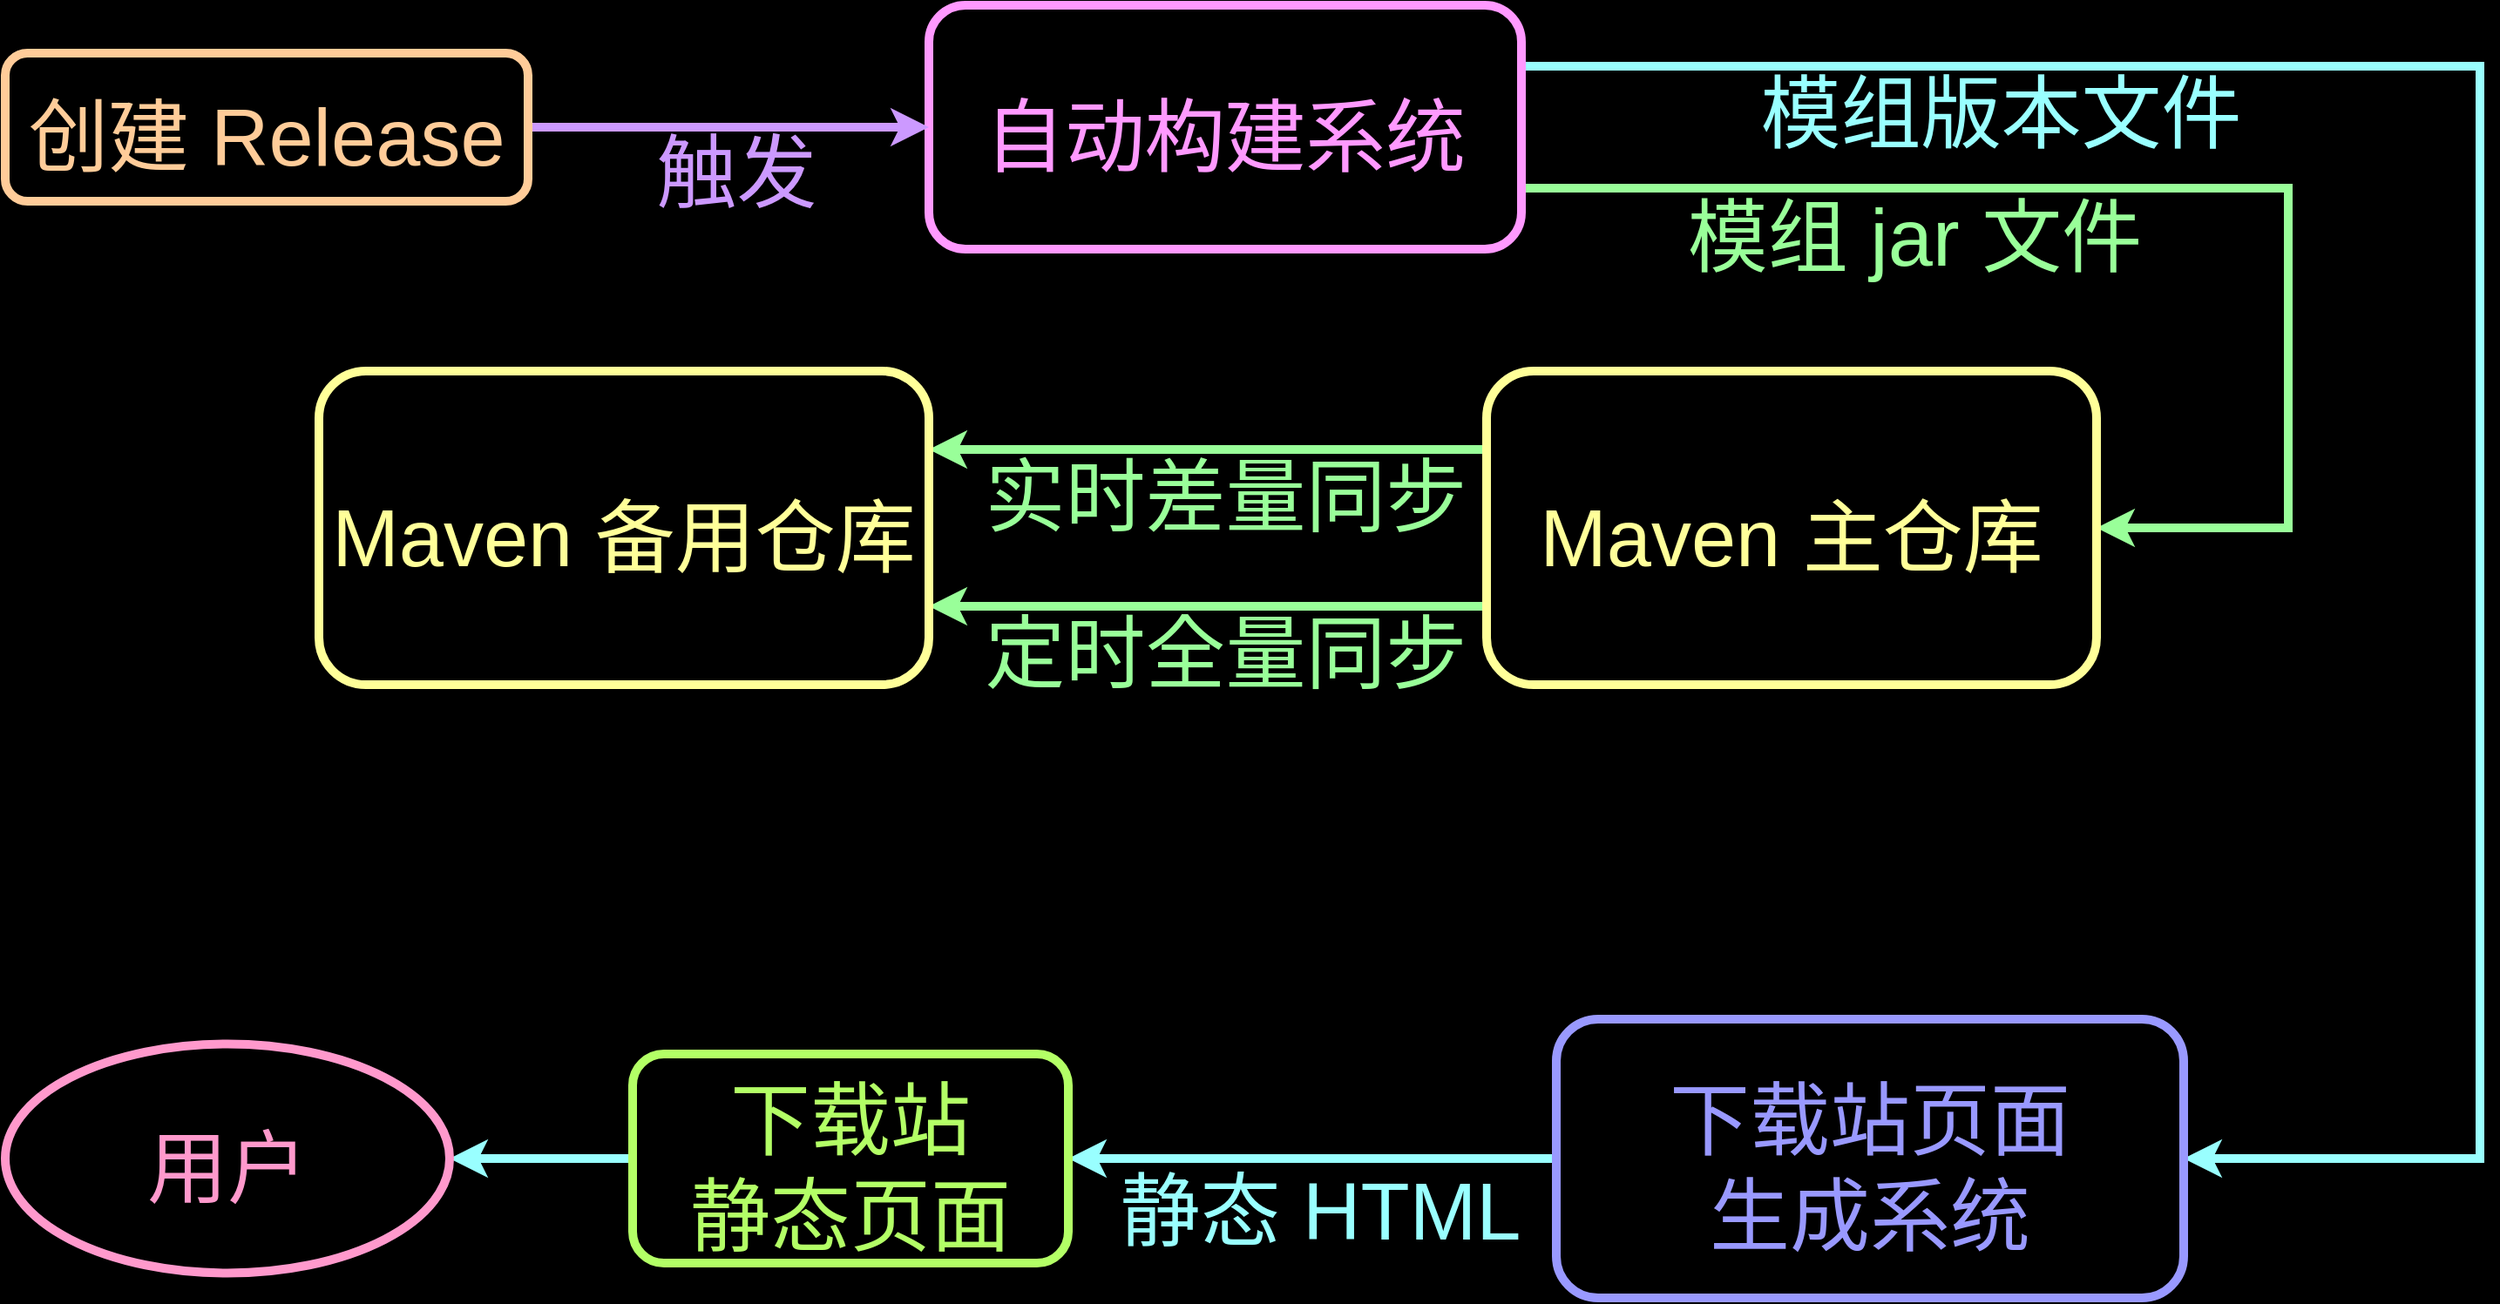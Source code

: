 <mxfile version="20.3.0" type="device"><diagram id="3iVFzmMbeHJT6zCssxDc" name="第 1 页"><mxGraphModel dx="1673" dy="1029" grid="1" gridSize="10" guides="1" tooltips="1" connect="1" arrows="1" fold="1" page="1" pageScale="1" pageWidth="1450" pageHeight="750" background="#000000" math="0" shadow="0"><root><mxCell id="0"/><mxCell id="1" parent="0"/><mxCell id="7eHkR4PWkxzgJ80OmWCD-9" value="" style="edgeStyle=orthogonalEdgeStyle;rounded=0;orthogonalLoop=1;jettySize=auto;exitX=1;exitY=0.75;exitDx=0;exitDy=0;strokeColor=#99FF99;strokeWidth=5;fontSize=46;fontColor=#FFFFFF;entryX=1;entryY=0.5;entryDx=0;entryDy=0;" parent="1" source="7eHkR4PWkxzgJ80OmWCD-2" target="7eHkR4PWkxzgJ80OmWCD-7" edge="1"><mxGeometry relative="1" as="geometry"><mxPoint x="1135" y="344" as="targetPoint"/><Array as="points"><mxPoint x="1325" y="109"/><mxPoint x="1325" y="304"/></Array></mxGeometry></mxCell><mxCell id="7eHkR4PWkxzgJ80OmWCD-10" value="模组 jar 文件" style="edgeLabel;align=center;verticalAlign=middle;resizable=0;points=[];fontSize=46;fontColor=#99FF99;labelBackgroundColor=none;" parent="7eHkR4PWkxzgJ80OmWCD-9" vertex="1" connectable="0"><mxGeometry x="0.073" y="4" relative="1" as="geometry"><mxPoint x="-174" y="26" as="offset"/></mxGeometry></mxCell><mxCell id="7eHkR4PWkxzgJ80OmWCD-26" value="" style="edgeStyle=orthogonalEdgeStyle;rounded=0;orthogonalLoop=1;jettySize=auto;exitX=1;exitY=0.25;exitDx=0;exitDy=0;entryX=1;entryY=0.5;entryDx=0;entryDy=0;strokeColor=#99FFFF;strokeWidth=5;fontSize=46;fontColor=#FF99CC;" parent="1" source="7eHkR4PWkxzgJ80OmWCD-2" target="7eHkR4PWkxzgJ80OmWCD-21" edge="1"><mxGeometry relative="1" as="geometry"><Array as="points"><mxPoint x="1435" y="39"/><mxPoint x="1435" y="666"/></Array></mxGeometry></mxCell><mxCell id="7eHkR4PWkxzgJ80OmWCD-27" value="模组版本文件" style="edgeLabel;align=center;verticalAlign=middle;resizable=0;points=[];fontSize=46;fontColor=#99FFFF;labelBackgroundColor=none;" parent="7eHkR4PWkxzgJ80OmWCD-26" vertex="1" connectable="0"><mxGeometry x="-0.547" relative="1" as="geometry"><mxPoint x="-30" y="21" as="offset"/></mxGeometry></mxCell><mxCell id="7eHkR4PWkxzgJ80OmWCD-2" value="自动构建系统" style="rounded=1;fillColor=none;strokeColor=#FF99FF;strokeWidth=5;fontColor=#FF99FF;fontSize=46;" parent="1" vertex="1"><mxGeometry x="545" y="4" width="340" height="140" as="geometry"/></mxCell><mxCell id="7eHkR4PWkxzgJ80OmWCD-4" value="" style="edgeStyle=orthogonalEdgeStyle;rounded=0;orthogonalLoop=1;jettySize=auto;exitX=1;exitY=0.5;exitDx=0;exitDy=0;entryX=0;entryY=0.5;entryDx=0;entryDy=0;fontSize=46;fontColor=#CC99FF;strokeColor=#CC99FF;strokeWidth=5;" parent="1" source="7eHkR4PWkxzgJ80OmWCD-6" target="7eHkR4PWkxzgJ80OmWCD-2" edge="1"><mxGeometry relative="1" as="geometry"><mxPoint x="275.0" y="114" as="sourcePoint"/></mxGeometry></mxCell><mxCell id="7eHkR4PWkxzgJ80OmWCD-5" value="触发" style="edgeLabel;align=center;verticalAlign=middle;resizable=0;points=[];fontSize=46;fontColor=#CC99FF;labelBackgroundColor=none;" parent="7eHkR4PWkxzgJ80OmWCD-4" vertex="1" connectable="0"><mxGeometry x="0.229" y="-1" relative="1" as="geometry"><mxPoint x="-22" y="19" as="offset"/></mxGeometry></mxCell><mxCell id="7eHkR4PWkxzgJ80OmWCD-6" value="创建 Release" style="rounded=1;labelBackgroundColor=none;strokeColor=#FFCC99;strokeWidth=5;fontSize=46;fontColor=#FFCC99;fillColor=none;" parent="1" vertex="1"><mxGeometry x="15" y="31.5" width="300" height="85" as="geometry"/></mxCell><mxCell id="7eHkR4PWkxzgJ80OmWCD-16" value="" style="edgeStyle=orthogonalEdgeStyle;rounded=0;orthogonalLoop=1;jettySize=auto;exitX=0;exitY=0.25;exitDx=0;exitDy=0;entryX=1;entryY=0.25;entryDx=0;entryDy=0;strokeColor=#99FF99;strokeWidth=5;fontSize=46;fontColor=#99FF99;" parent="1" source="7eHkR4PWkxzgJ80OmWCD-7" target="7eHkR4PWkxzgJ80OmWCD-12" edge="1"><mxGeometry relative="1" as="geometry"/></mxCell><mxCell id="7eHkR4PWkxzgJ80OmWCD-18" value="实时差量同步" style="edgeLabel;align=center;verticalAlign=middle;resizable=0;points=[];fontSize=46;fontColor=#99FF99;labelBackgroundColor=none;" parent="7eHkR4PWkxzgJ80OmWCD-16" vertex="1" connectable="0"><mxGeometry x="-0.214" y="-7" relative="1" as="geometry"><mxPoint x="-24" y="28" as="offset"/></mxGeometry></mxCell><mxCell id="7eHkR4PWkxzgJ80OmWCD-17" value="" style="edgeStyle=orthogonalEdgeStyle;rounded=0;orthogonalLoop=1;jettySize=auto;exitX=0;exitY=0.75;exitDx=0;exitDy=0;entryX=1;entryY=0.75;entryDx=0;entryDy=0;strokeColor=#99FF99;strokeWidth=5;fontSize=46;fontColor=#99FF99;" parent="1" source="7eHkR4PWkxzgJ80OmWCD-7" target="7eHkR4PWkxzgJ80OmWCD-12" edge="1"><mxGeometry relative="1" as="geometry"/></mxCell><mxCell id="7eHkR4PWkxzgJ80OmWCD-19" value="定时全量同步" style="edgeLabel;align=center;verticalAlign=middle;resizable=0;points=[];fontSize=46;fontColor=#99FF99;labelBackgroundColor=none;" parent="7eHkR4PWkxzgJ80OmWCD-17" vertex="1" connectable="0"><mxGeometry x="-0.176" y="-1" relative="1" as="geometry"><mxPoint x="-18" y="22" as="offset"/></mxGeometry></mxCell><mxCell id="7eHkR4PWkxzgJ80OmWCD-7" value="Maven 主仓库" style="rounded=1;labelBackgroundColor=none;strokeColor=#FFFF99;strokeWidth=5;fontSize=46;fontColor=#FFFF99;fillColor=none;" parent="1" vertex="1"><mxGeometry x="865" y="214" width="350" height="180" as="geometry"/></mxCell><mxCell id="7eHkR4PWkxzgJ80OmWCD-11" value="" style="edgeStyle=orthogonalEdgeStyle;rounded=0;orthogonalLoop=1;jettySize=auto;exitX=0.5;exitY=1;exitDx=0;exitDy=0;strokeColor=#FFFFFF;strokeWidth=5;fontSize=46;fontColor=#FFFFFF;" parent="1" source="7eHkR4PWkxzgJ80OmWCD-7" target="7eHkR4PWkxzgJ80OmWCD-7" edge="1"><mxGeometry relative="1" as="geometry"/></mxCell><mxCell id="7eHkR4PWkxzgJ80OmWCD-12" value="Maven 备用仓库" style="rounded=1;labelBackgroundColor=none;strokeColor=#FFFF99;strokeWidth=5;fontSize=46;fontColor=#FFFF99;fillColor=none;" parent="1" vertex="1"><mxGeometry x="195" y="214" width="350" height="180" as="geometry"/></mxCell><mxCell id="7eHkR4PWkxzgJ80OmWCD-28" value="" style="edgeStyle=orthogonalEdgeStyle;rounded=0;orthogonalLoop=1;jettySize=auto;exitX=0;exitY=0.5;exitDx=0;exitDy=0;entryX=1;entryY=0.5;entryDx=0;entryDy=0;strokeColor=#99FFFF;strokeWidth=5;fontSize=46;fontColor=#99FFFF;" parent="1" source="7eHkR4PWkxzgJ80OmWCD-21" target="7eHkR4PWkxzgJ80OmWCD-24" edge="1"><mxGeometry relative="1" as="geometry"/></mxCell><mxCell id="7eHkR4PWkxzgJ80OmWCD-29" value="静态 HTML" style="edgeLabel;align=center;verticalAlign=middle;resizable=0;points=[];fontSize=46;fontColor=#99FFFF;labelBackgroundColor=none;" parent="7eHkR4PWkxzgJ80OmWCD-28" vertex="1" connectable="0"><mxGeometry x="0.255" y="-4" relative="1" as="geometry"><mxPoint x="40" y="28" as="offset"/></mxGeometry></mxCell><mxCell id="7eHkR4PWkxzgJ80OmWCD-21" value="下载站页面&#10;生成系统" style="rounded=1;labelBackgroundColor=none;strokeColor=#9999FF;strokeWidth=5;fontSize=46;fontColor=#9999FF;fillColor=none;" parent="1" vertex="1"><mxGeometry x="905" y="586" width="360" height="160" as="geometry"/></mxCell><mxCell id="7eHkR4PWkxzgJ80OmWCD-30" value="" style="edgeStyle=orthogonalEdgeStyle;rounded=0;orthogonalLoop=1;jettySize=auto;exitX=0;exitY=0.5;exitDx=0;exitDy=0;entryX=1;entryY=0.5;entryDx=0;entryDy=0;strokeColor=#99FFFF;strokeWidth=5;fontSize=46;fontColor=#99FFFF;" parent="1" source="7eHkR4PWkxzgJ80OmWCD-24" target="7eHkR4PWkxzgJ80OmWCD-25" edge="1"><mxGeometry relative="1" as="geometry"/></mxCell><mxCell id="7eHkR4PWkxzgJ80OmWCD-24" value="下载站&#10;静态页面" style="rounded=1;labelBackgroundColor=none;strokeColor=#B3FF66;strokeWidth=5;fontSize=46;fontColor=#B3FF66;fillColor=none;" parent="1" vertex="1"><mxGeometry x="375" y="606" width="250" height="120" as="geometry"/></mxCell><mxCell id="7eHkR4PWkxzgJ80OmWCD-25" value="用户" style="ellipse;labelBackgroundColor=none;strokeColor=#FF99CC;strokeWidth=5;fontSize=46;fontColor=#FF99CC;fillColor=none;" parent="1" vertex="1"><mxGeometry x="15" y="600.25" width="255" height="131.5" as="geometry"/></mxCell></root></mxGraphModel></diagram></mxfile>